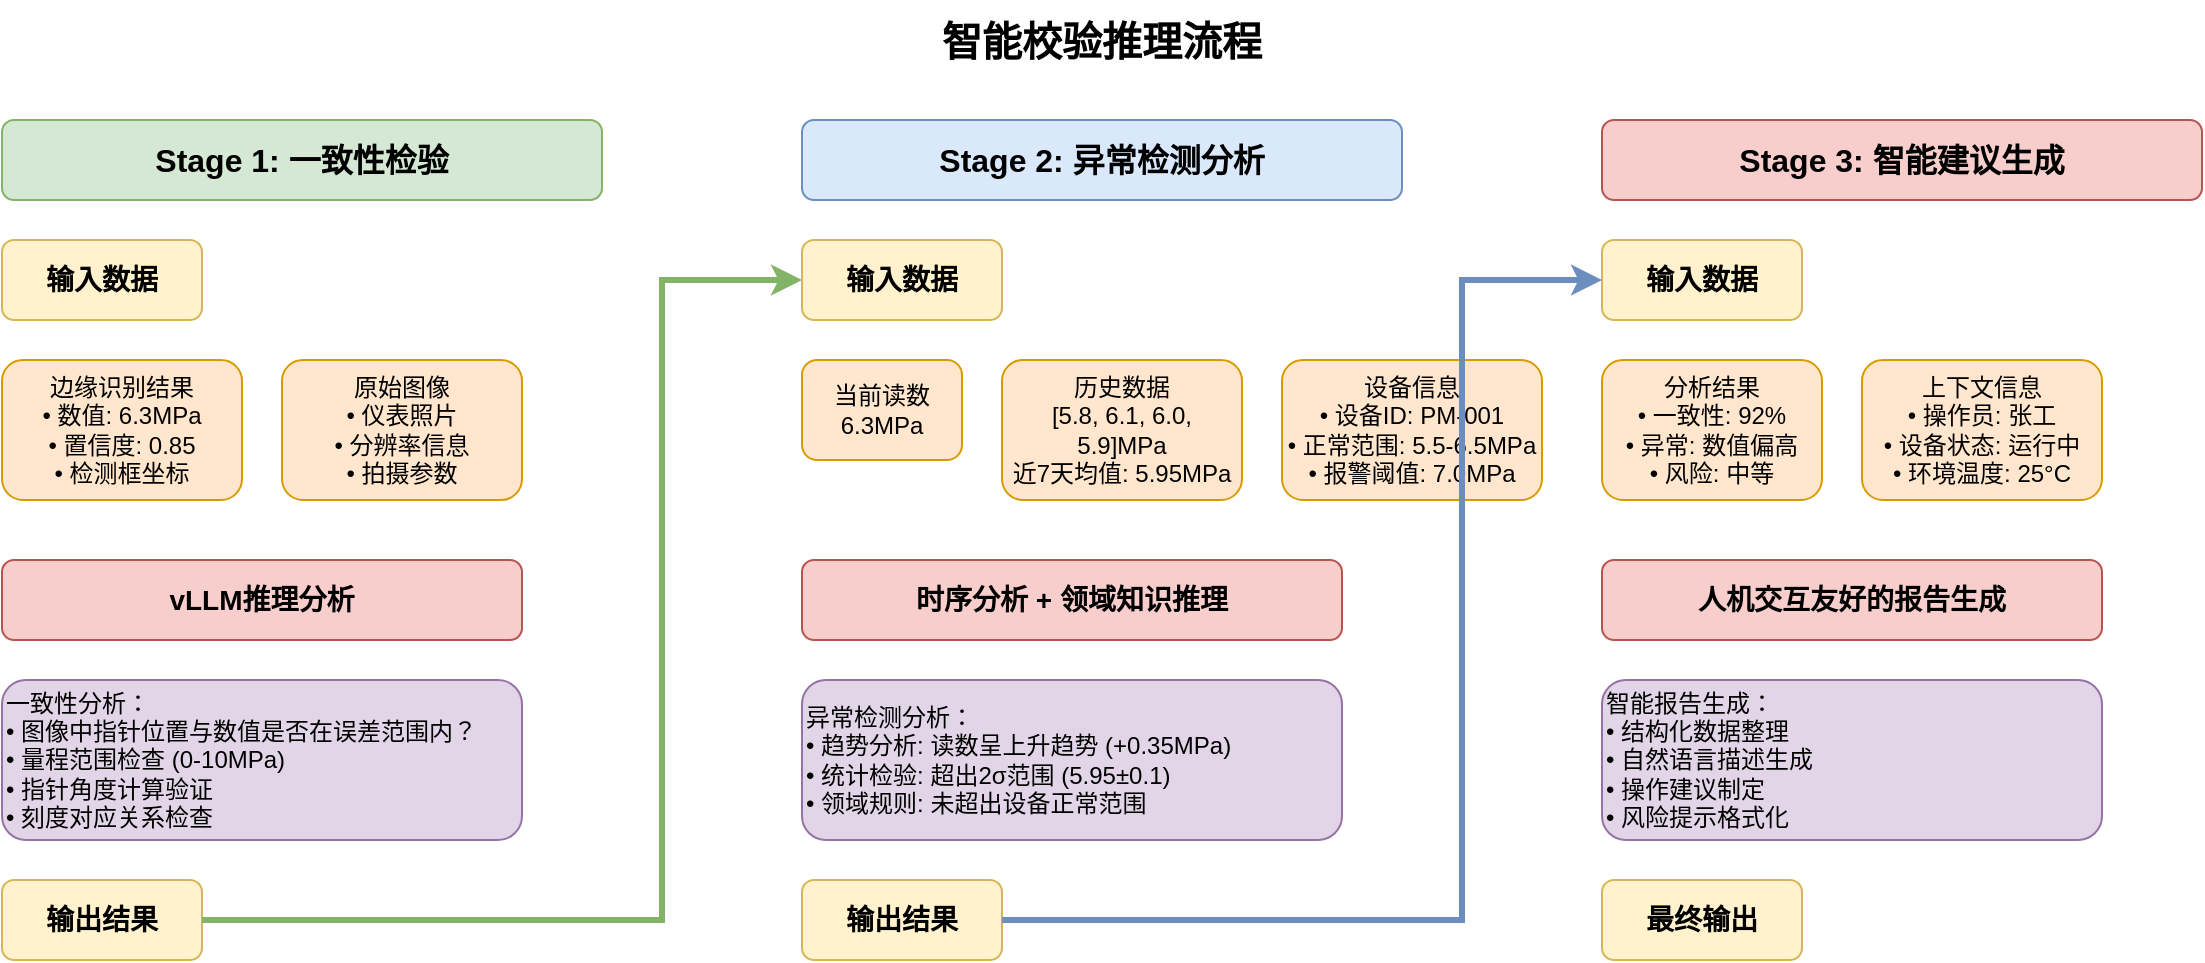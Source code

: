 <mxfile>
    <diagram name="智能校验推理流程" id="validation-flow">
        <mxGraphModel dx="2165" dy="798" grid="1" gridSize="10" guides="1" tooltips="1" connect="1" arrows="1" fold="1" page="1" pageScale="1" pageWidth="1200" pageHeight="900" math="0" shadow="0">
            <root>
                <mxCell id="0"/>
                <mxCell id="1" parent="0"/>
                <mxCell id="title" value="智能校验推理流程" style="text;html=1;strokeColor=none;fillColor=none;align=center;verticalAlign=middle;whiteSpace=wrap;rounded=0;fontSize=20;fontStyle=1;" parent="1" vertex="1">
                    <mxGeometry x="500" y="20" width="200" height="40" as="geometry"/>
                </mxCell>
                <mxCell id="stage1-title" value="Stage 1: 一致性检验" style="rounded=1;whiteSpace=wrap;html=1;fillColor=#d5e8d4;strokeColor=#82b366;fontSize=16;fontStyle=1;" parent="1" vertex="1">
                    <mxGeometry x="50" y="80" width="300" height="40" as="geometry"/>
                </mxCell>
                <mxCell id="stage1-input" value="输入数据" style="rounded=1;whiteSpace=wrap;html=1;fillColor=#fff2cc;strokeColor=#d6b656;fontSize=14;fontStyle=1;" parent="1" vertex="1">
                    <mxGeometry x="50" y="140" width="100" height="40" as="geometry"/>
                </mxCell>
                <mxCell id="edge-result-input" value="边缘识别结果&#10;• 数值: 6.3MPa&#10;• 置信度: 0.85&#10;• 检测框坐标" style="rounded=1;whiteSpace=wrap;html=1;fillColor=#ffe6cc;strokeColor=#d79b00;" parent="1" vertex="1">
                    <mxGeometry x="50" y="200" width="120" height="70" as="geometry"/>
                </mxCell>
                <mxCell id="original-image" value="原始图像&#10;• 仪表照片&#10;• 分辨率信息&#10;• 拍摄参数" style="rounded=1;whiteSpace=wrap;html=1;fillColor=#ffe6cc;strokeColor=#d79b00;" parent="1" vertex="1">
                    <mxGeometry x="190" y="200" width="120" height="70" as="geometry"/>
                </mxCell>
                <mxCell id="stage1-process" value="vLLM推理分析" style="rounded=1;whiteSpace=wrap;html=1;fillColor=#f8cecc;strokeColor=#b85450;fontSize=14;fontStyle=1;" parent="1" vertex="1">
                    <mxGeometry x="50" y="300" width="260" height="40" as="geometry"/>
                </mxCell>
                <mxCell id="consistency-check" value="一致性分析：&lt;br&gt;• 图像中指针位置与数值是否在误差范围内？&lt;br&gt;• 量程范围检查 (0-10MPa)&lt;br&gt;• 指针角度计算验证&lt;br&gt;• 刻度对应关系检查" style="rounded=1;whiteSpace=wrap;html=1;fillColor=#e1d5e7;strokeColor=#9673a6;align=left;" parent="1" vertex="1">
                    <mxGeometry x="50" y="360" width="260" height="80" as="geometry"/>
                </mxCell>
                <mxCell id="stage1-output" value="输出结果" style="rounded=1;whiteSpace=wrap;html=1;fillColor=#fff2cc;strokeColor=#d6b656;fontSize=14;fontStyle=1;" parent="1" vertex="1">
                    <mxGeometry x="50" y="460" width="100" height="40" as="geometry"/>
                </mxCell>
                <mxCell id="stage2-title" value="Stage 2: 异常检测分析" style="rounded=1;whiteSpace=wrap;html=1;fillColor=#dae8fc;strokeColor=#6c8ebf;fontSize=16;fontStyle=1;" parent="1" vertex="1">
                    <mxGeometry x="450" y="80" width="300" height="40" as="geometry"/>
                </mxCell>
                <mxCell id="stage2-input" value="输入数据" style="rounded=1;whiteSpace=wrap;html=1;fillColor=#fff2cc;strokeColor=#d6b656;fontSize=14;fontStyle=1;" parent="1" vertex="1">
                    <mxGeometry x="450" y="140" width="100" height="40" as="geometry"/>
                </mxCell>
                <mxCell id="current-reading" value="当前读数&#10;6.3MPa" style="rounded=1;whiteSpace=wrap;html=1;fillColor=#ffe6cc;strokeColor=#d79b00;" parent="1" vertex="1">
                    <mxGeometry x="450" y="200" width="80" height="50" as="geometry"/>
                </mxCell>
                <mxCell id="historical-data-input" value="历史数据&#10;[5.8, 6.1, 6.0, 5.9]MPa&#10;近7天均值: 5.95MPa" style="rounded=1;whiteSpace=wrap;html=1;fillColor=#ffe6cc;strokeColor=#d79b00;" parent="1" vertex="1">
                    <mxGeometry x="550" y="200" width="120" height="70" as="geometry"/>
                </mxCell>
                <mxCell id="device-info" value="设备信息&#10;• 设备ID: PM-001&#10;• 正常范围: 5.5-6.5MPa&#10;• 报警阈值: 7.0MPa" style="rounded=1;whiteSpace=wrap;html=1;fillColor=#ffe6cc;strokeColor=#d79b00;" parent="1" vertex="1">
                    <mxGeometry x="690" y="200" width="130" height="70" as="geometry"/>
                </mxCell>
                <mxCell id="stage2-process" value="时序分析 + 领域知识推理" style="rounded=1;whiteSpace=wrap;html=1;fillColor=#f8cecc;strokeColor=#b85450;fontSize=14;fontStyle=1;" parent="1" vertex="1">
                    <mxGeometry x="450" y="300" width="270" height="40" as="geometry"/>
                </mxCell>
                <mxCell id="anomaly-analysis" value="异常检测分析：&lt;br&gt;• 趋势分析: 读数呈上升趋势 (+0.35MPa)&lt;br&gt;• 统计检验: 超出2σ范围 (5.95±0.1)&lt;br&gt;• 领域规则: 未超出设备正常范围" style="rounded=1;whiteSpace=wrap;html=1;fillColor=#e1d5e7;strokeColor=#9673a6;align=left;" parent="1" vertex="1">
                    <mxGeometry x="450" y="360" width="270" height="80" as="geometry"/>
                </mxCell>
                <mxCell id="stage2-output" value="输出结果" style="rounded=1;whiteSpace=wrap;html=1;fillColor=#fff2cc;strokeColor=#d6b656;fontSize=14;fontStyle=1;" parent="1" vertex="1">
                    <mxGeometry x="450" y="460" width="100" height="40" as="geometry"/>
                </mxCell>
                <mxCell id="stage3-title" value="Stage 3: 智能建议生成" style="rounded=1;whiteSpace=wrap;html=1;fillColor=#f8cecc;strokeColor=#b85450;fontSize=16;fontStyle=1;" parent="1" vertex="1">
                    <mxGeometry x="850" y="80" width="300" height="40" as="geometry"/>
                </mxCell>
                <mxCell id="stage3-input" value="输入数据" style="rounded=1;whiteSpace=wrap;html=1;fillColor=#fff2cc;strokeColor=#d6b656;fontSize=14;fontStyle=1;" parent="1" vertex="1">
                    <mxGeometry x="850" y="140" width="100" height="40" as="geometry"/>
                </mxCell>
                <mxCell id="analysis-results" value="分析结果&#10;• 一致性: 92%&#10;• 异常: 数值偏高&#10;• 风险: 中等" style="rounded=1;whiteSpace=wrap;html=1;fillColor=#ffe6cc;strokeColor=#d79b00;" parent="1" vertex="1">
                    <mxGeometry x="850" y="200" width="110" height="70" as="geometry"/>
                </mxCell>
                <mxCell id="context-info" value="上下文信息&#10;• 操作员: 张工&#10;• 设备状态: 运行中&#10;• 环境温度: 25°C" style="rounded=1;whiteSpace=wrap;html=1;fillColor=#ffe6cc;strokeColor=#d79b00;" parent="1" vertex="1">
                    <mxGeometry x="980" y="200" width="120" height="70" as="geometry"/>
                </mxCell>
                <mxCell id="stage3-process" value="人机交互友好的报告生成" style="rounded=1;whiteSpace=wrap;html=1;fillColor=#f8cecc;strokeColor=#b85450;fontSize=14;fontStyle=1;" parent="1" vertex="1">
                    <mxGeometry x="850" y="300" width="250" height="40" as="geometry"/>
                </mxCell>
                <mxCell id="report-generation" value="智能报告生成：&#10;• 结构化数据整理&#10;• 自然语言描述生成&#10;• 操作建议制定&#10;• 风险提示格式化" style="rounded=1;whiteSpace=wrap;html=1;fillColor=#e1d5e7;strokeColor=#9673a6;align=left;" parent="1" vertex="1">
                    <mxGeometry x="850" y="360" width="250" height="80" as="geometry"/>
                </mxCell>
                <mxCell id="stage3-output" value="最终输出" style="rounded=1;whiteSpace=wrap;html=1;fillColor=#fff2cc;strokeColor=#d6b656;fontSize=14;fontStyle=1;" parent="1" vertex="1">
                    <mxGeometry x="850" y="460" width="100" height="40" as="geometry"/>
                </mxCell>
                <mxCell id="flow-stage1-2" style="edgeStyle=orthogonalEdgeStyle;rounded=0;orthogonalLoop=1;jettySize=auto;html=1;strokeWidth=3;fillColor=#d5e8d4;strokeColor=#82b366;" parent="1" source="stage1-output" target="stage2-input" edge="1">
                    <mxGeometry relative="1" as="geometry">
                        <Array as="points">
                            <mxPoint x="380" y="480"/>
                            <mxPoint x="380" y="160"/>
                        </Array>
                    </mxGeometry>
                </mxCell>
                <mxCell id="flow-stage2-3" style="edgeStyle=orthogonalEdgeStyle;rounded=0;orthogonalLoop=1;jettySize=auto;html=1;strokeWidth=3;fillColor=#dae8fc;strokeColor=#6c8ebf;" parent="1" source="stage2-output" target="stage3-input" edge="1">
                    <mxGeometry relative="1" as="geometry">
                        <Array as="points">
                            <mxPoint x="780" y="480"/>
                            <mxPoint x="780" y="160"/>
                        </Array>
                    </mxGeometry>
                </mxCell>
            </root>
        </mxGraphModel>
    </diagram>
</mxfile>